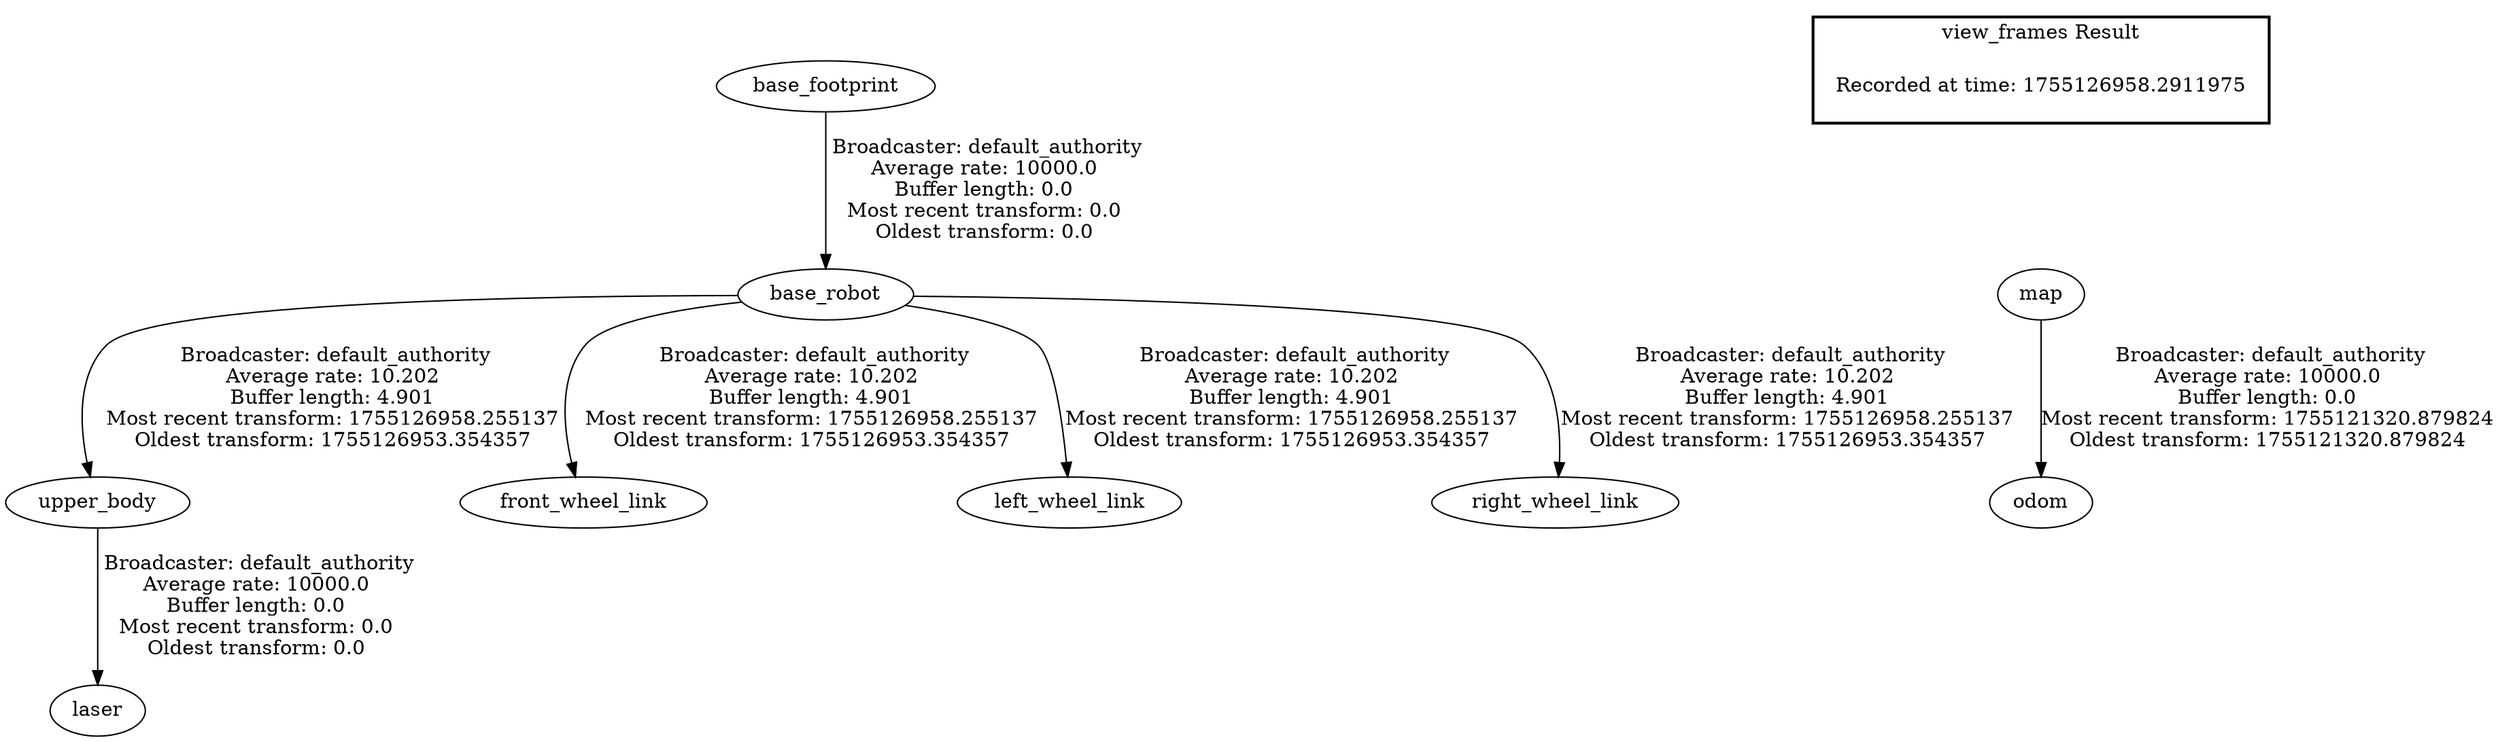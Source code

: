 digraph G {
"base_footprint" -> "base_robot"[label=" Broadcaster: default_authority\nAverage rate: 10000.0\nBuffer length: 0.0\nMost recent transform: 0.0\nOldest transform: 0.0\n"];
"upper_body" -> "laser"[label=" Broadcaster: default_authority\nAverage rate: 10000.0\nBuffer length: 0.0\nMost recent transform: 0.0\nOldest transform: 0.0\n"];
"base_robot" -> "upper_body"[label=" Broadcaster: default_authority\nAverage rate: 10.202\nBuffer length: 4.901\nMost recent transform: 1755126958.255137\nOldest transform: 1755126953.354357\n"];
"map" -> "odom"[label=" Broadcaster: default_authority\nAverage rate: 10000.0\nBuffer length: 0.0\nMost recent transform: 1755121320.879824\nOldest transform: 1755121320.879824\n"];
"base_robot" -> "front_wheel_link"[label=" Broadcaster: default_authority\nAverage rate: 10.202\nBuffer length: 4.901\nMost recent transform: 1755126958.255137\nOldest transform: 1755126953.354357\n"];
"base_robot" -> "left_wheel_link"[label=" Broadcaster: default_authority\nAverage rate: 10.202\nBuffer length: 4.901\nMost recent transform: 1755126958.255137\nOldest transform: 1755126953.354357\n"];
"base_robot" -> "right_wheel_link"[label=" Broadcaster: default_authority\nAverage rate: 10.202\nBuffer length: 4.901\nMost recent transform: 1755126958.255137\nOldest transform: 1755126953.354357\n"];
edge [style=invis];
 subgraph cluster_legend { style=bold; color=black; label ="view_frames Result";
"Recorded at time: 1755126958.2911975"[ shape=plaintext ] ;
}->"map";
}
